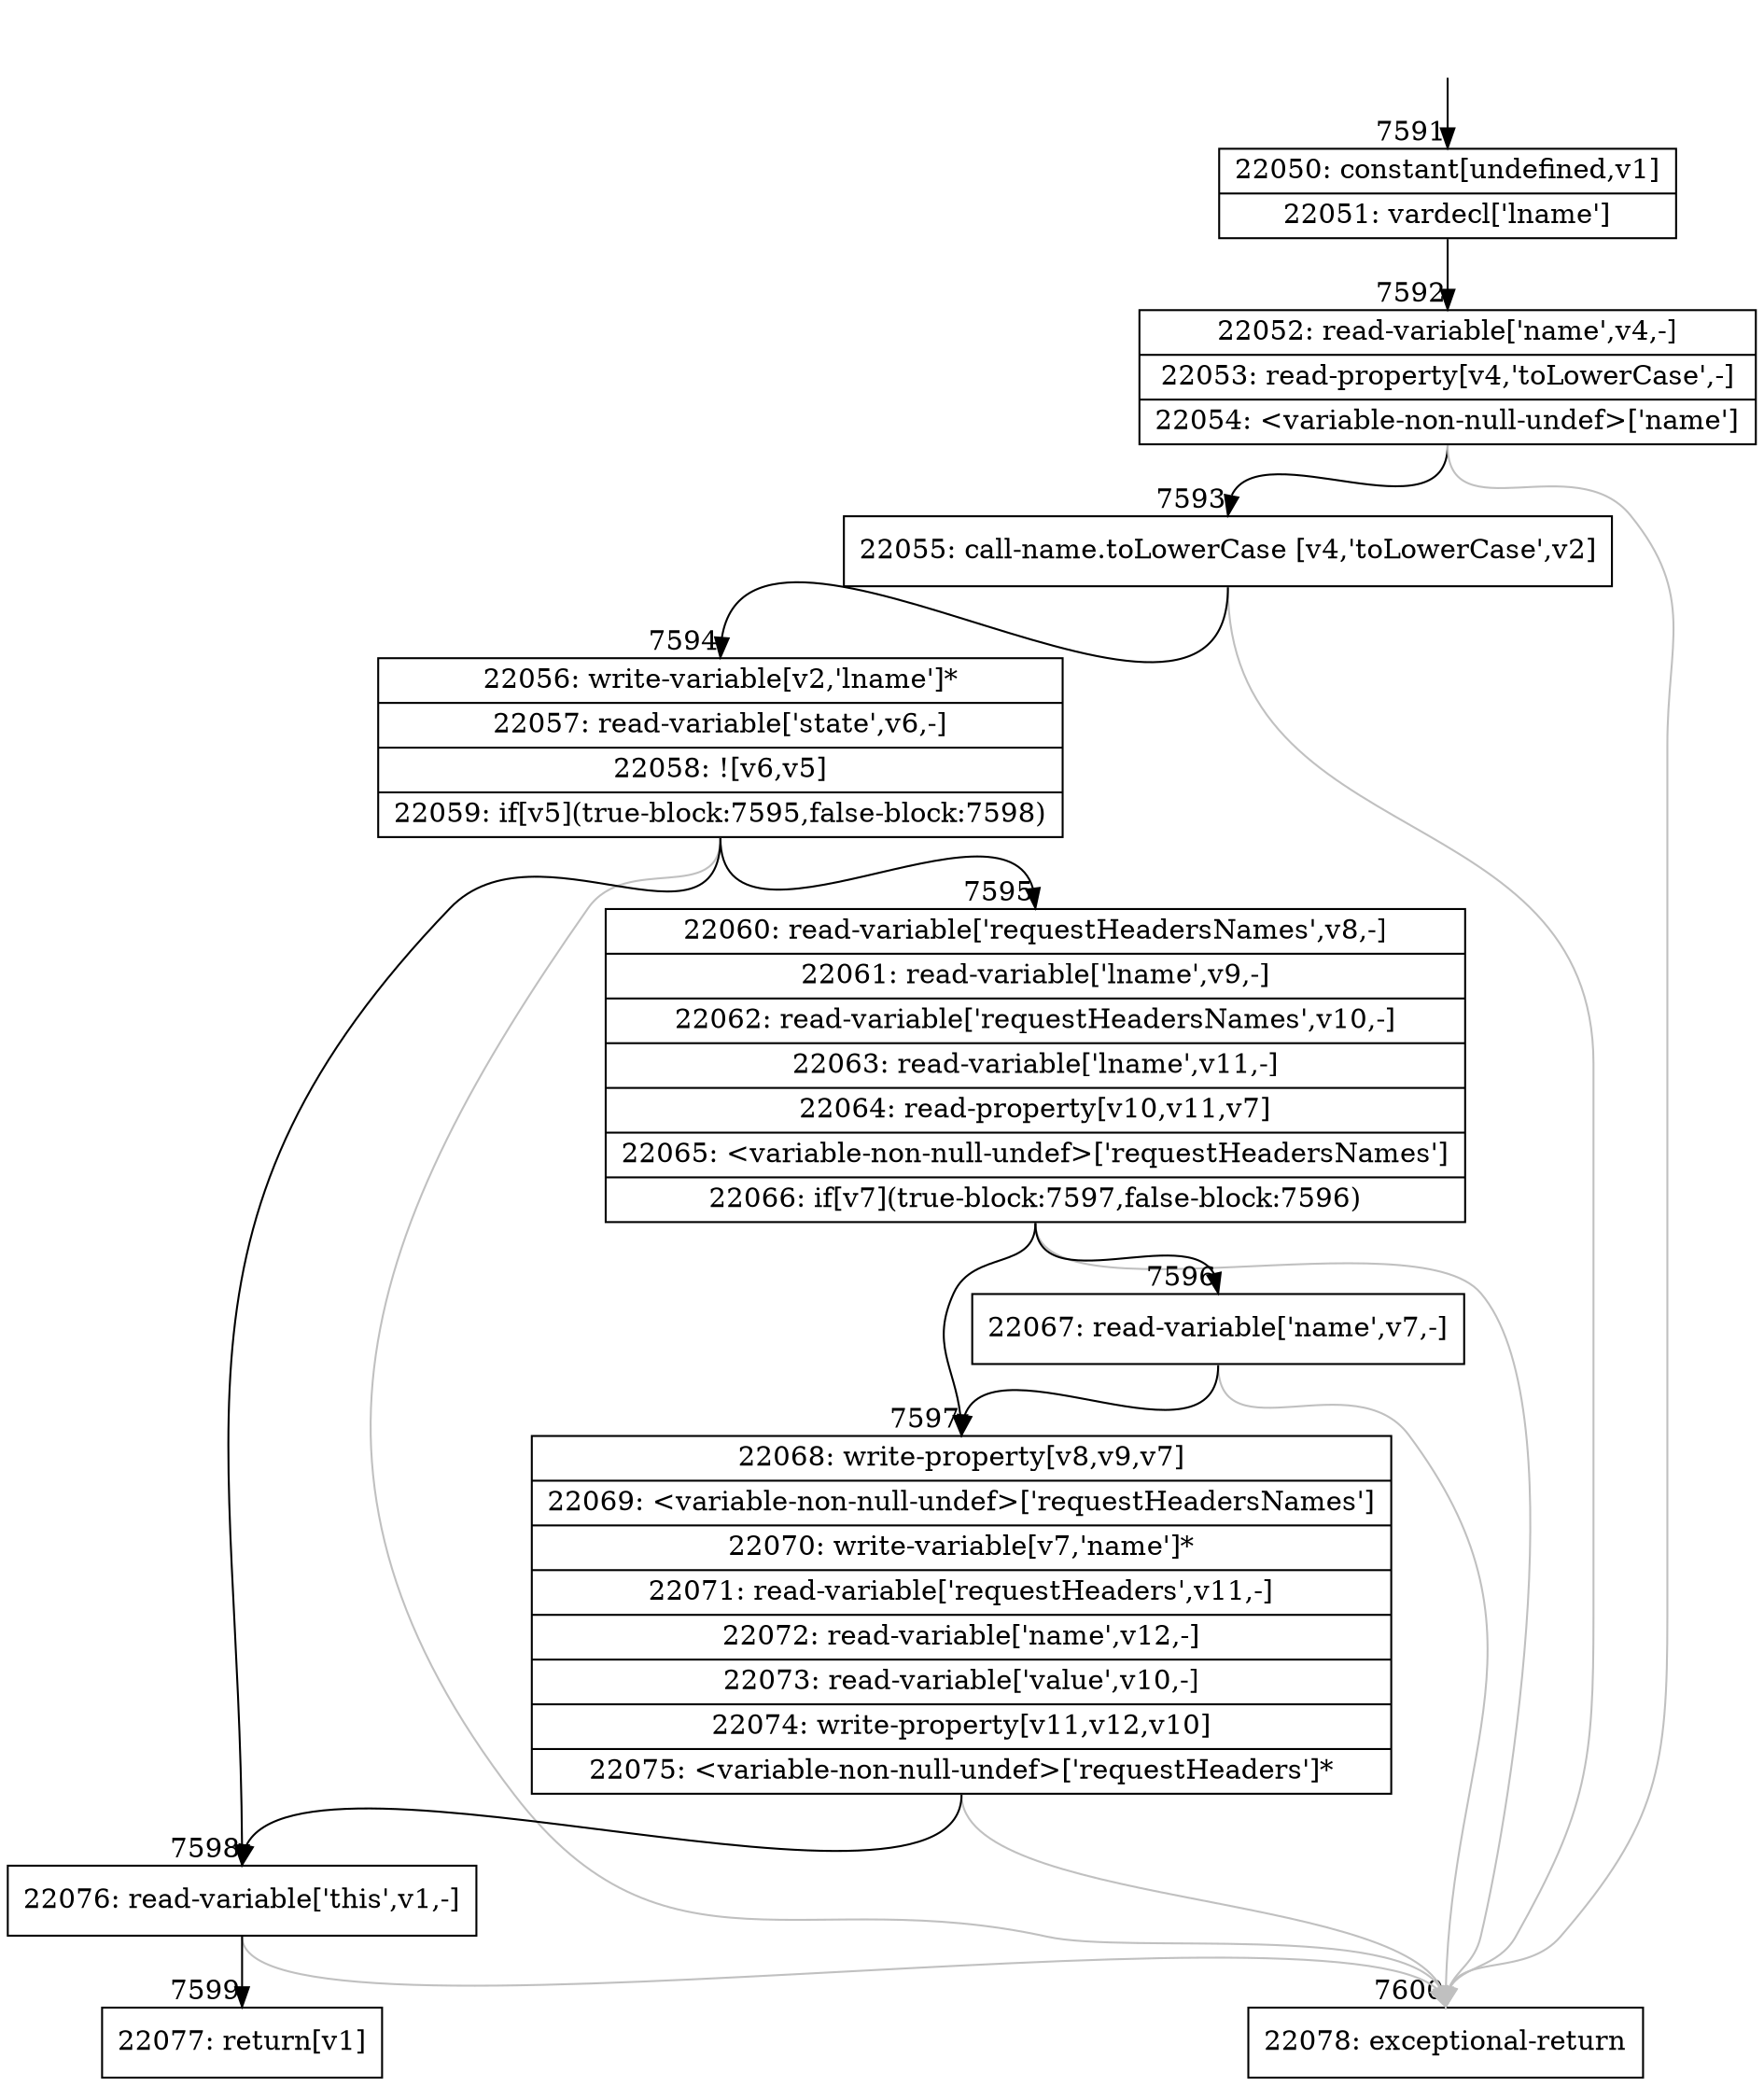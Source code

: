 digraph {
rankdir="TD"
BB_entry484[shape=none,label=""];
BB_entry484 -> BB7591 [tailport=s, headport=n, headlabel="    7591"]
BB7591 [shape=record label="{22050: constant[undefined,v1]|22051: vardecl['lname']}" ] 
BB7591 -> BB7592 [tailport=s, headport=n, headlabel="      7592"]
BB7592 [shape=record label="{22052: read-variable['name',v4,-]|22053: read-property[v4,'toLowerCase',-]|22054: \<variable-non-null-undef\>['name']}" ] 
BB7592 -> BB7593 [tailport=s, headport=n, headlabel="      7593"]
BB7592 -> BB7600 [tailport=s, headport=n, color=gray, headlabel="      7600"]
BB7593 [shape=record label="{22055: call-name.toLowerCase [v4,'toLowerCase',v2]}" ] 
BB7593 -> BB7594 [tailport=s, headport=n, headlabel="      7594"]
BB7593 -> BB7600 [tailport=s, headport=n, color=gray]
BB7594 [shape=record label="{22056: write-variable[v2,'lname']*|22057: read-variable['state',v6,-]|22058: ![v6,v5]|22059: if[v5](true-block:7595,false-block:7598)}" ] 
BB7594 -> BB7595 [tailport=s, headport=n, headlabel="      7595"]
BB7594 -> BB7598 [tailport=s, headport=n, headlabel="      7598"]
BB7594 -> BB7600 [tailport=s, headport=n, color=gray]
BB7595 [shape=record label="{22060: read-variable['requestHeadersNames',v8,-]|22061: read-variable['lname',v9,-]|22062: read-variable['requestHeadersNames',v10,-]|22063: read-variable['lname',v11,-]|22064: read-property[v10,v11,v7]|22065: \<variable-non-null-undef\>['requestHeadersNames']|22066: if[v7](true-block:7597,false-block:7596)}" ] 
BB7595 -> BB7597 [tailport=s, headport=n, headlabel="      7597"]
BB7595 -> BB7596 [tailport=s, headport=n, headlabel="      7596"]
BB7595 -> BB7600 [tailport=s, headport=n, color=gray]
BB7596 [shape=record label="{22067: read-variable['name',v7,-]}" ] 
BB7596 -> BB7597 [tailport=s, headport=n]
BB7596 -> BB7600 [tailport=s, headport=n, color=gray]
BB7597 [shape=record label="{22068: write-property[v8,v9,v7]|22069: \<variable-non-null-undef\>['requestHeadersNames']|22070: write-variable[v7,'name']*|22071: read-variable['requestHeaders',v11,-]|22072: read-variable['name',v12,-]|22073: read-variable['value',v10,-]|22074: write-property[v11,v12,v10]|22075: \<variable-non-null-undef\>['requestHeaders']*}" ] 
BB7597 -> BB7598 [tailport=s, headport=n]
BB7597 -> BB7600 [tailport=s, headport=n, color=gray]
BB7598 [shape=record label="{22076: read-variable['this',v1,-]}" ] 
BB7598 -> BB7599 [tailport=s, headport=n, headlabel="      7599"]
BB7598 -> BB7600 [tailport=s, headport=n, color=gray]
BB7599 [shape=record label="{22077: return[v1]}" ] 
BB7600 [shape=record label="{22078: exceptional-return}" ] 
//#$~ 7795
}
